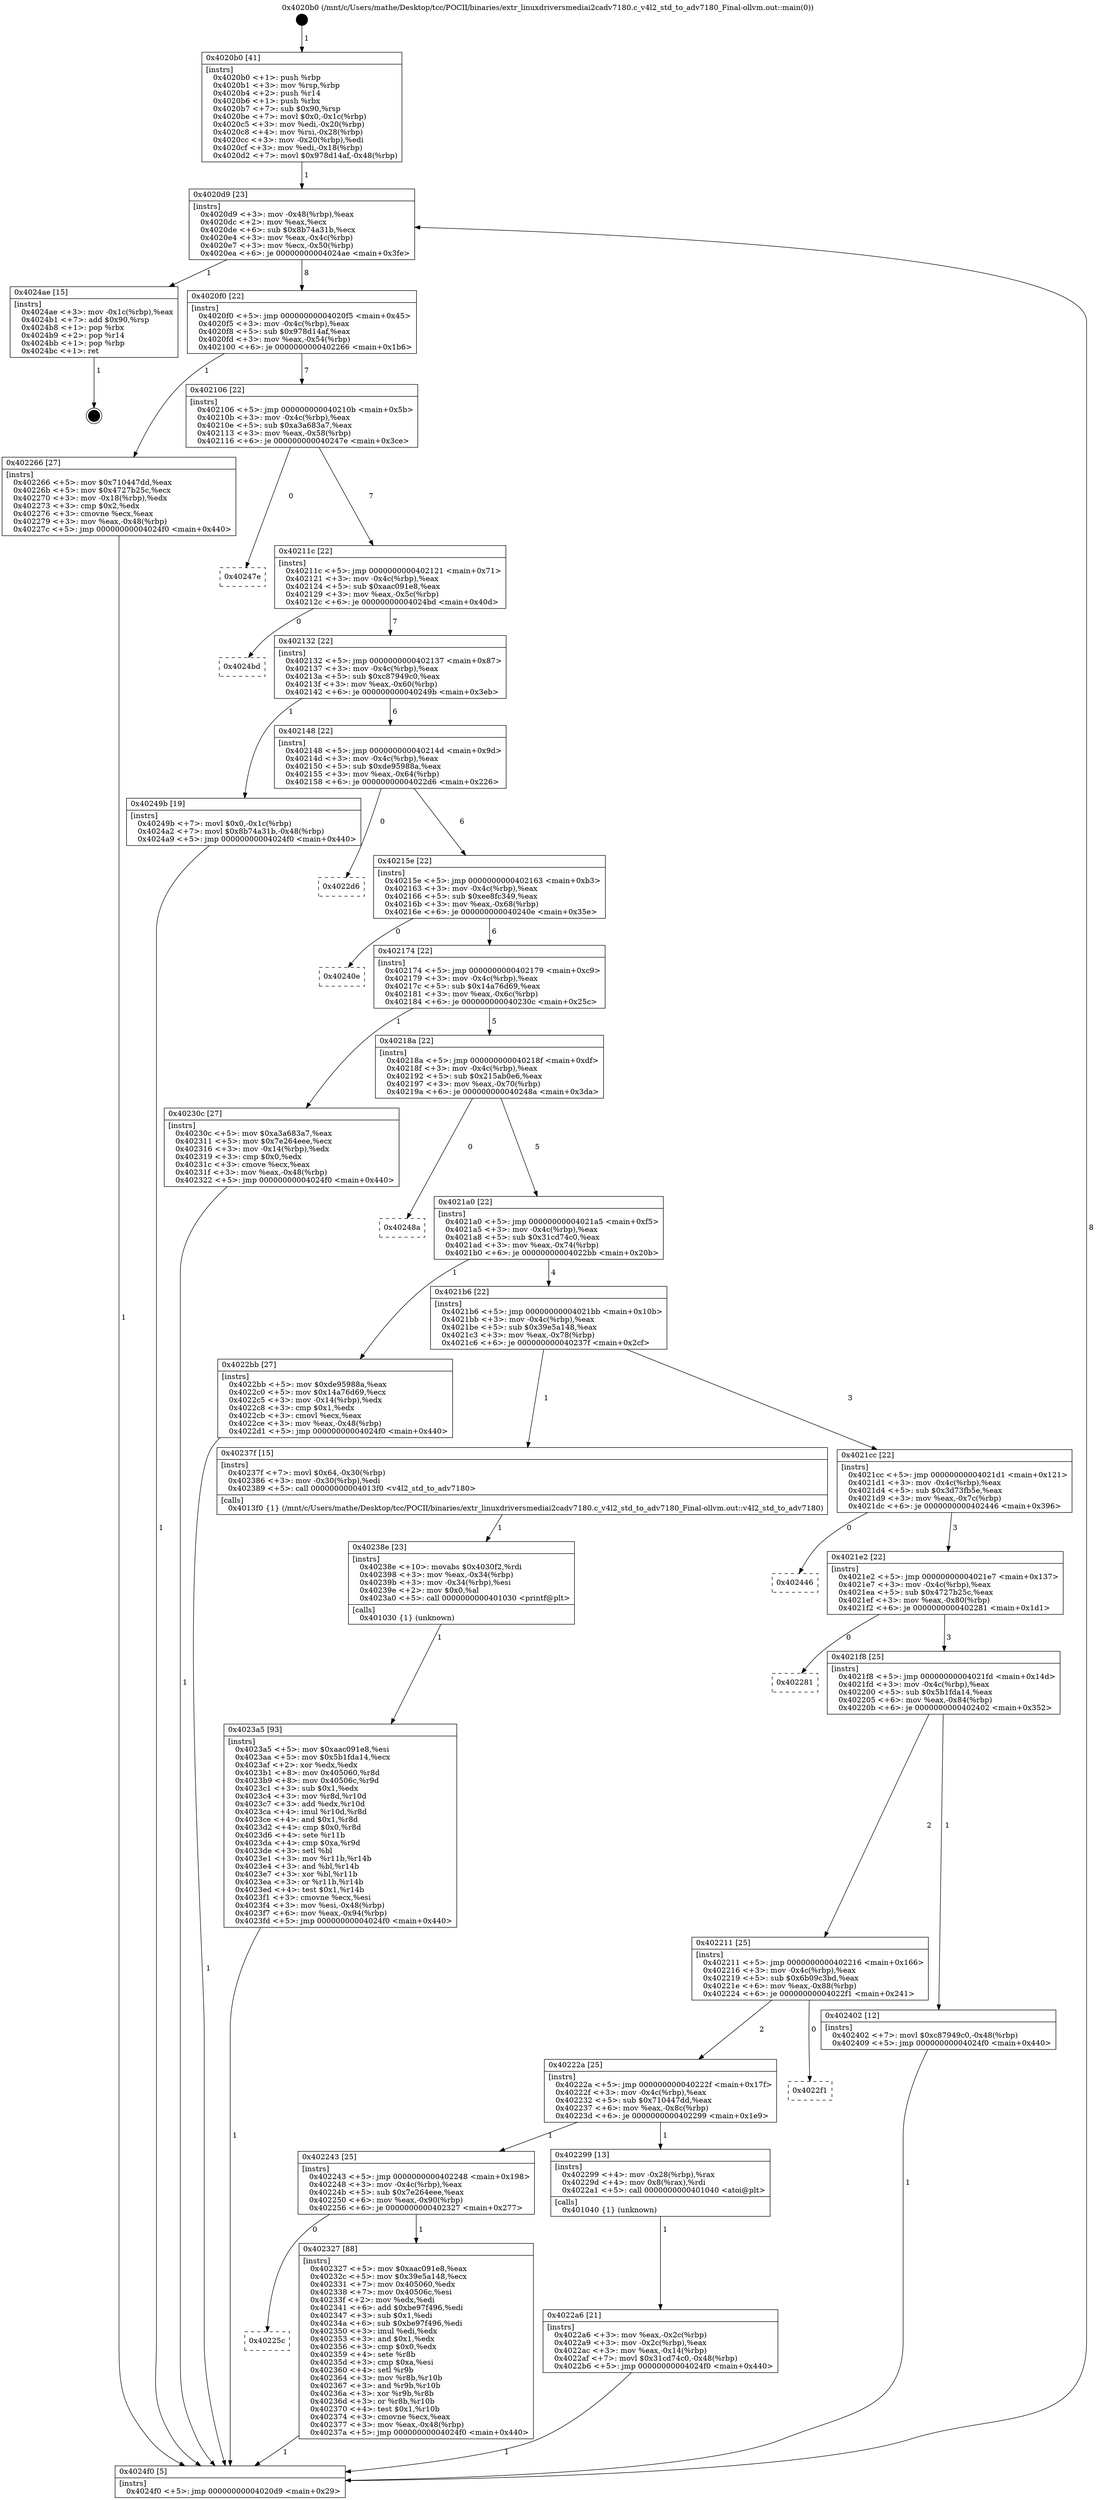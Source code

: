digraph "0x4020b0" {
  label = "0x4020b0 (/mnt/c/Users/mathe/Desktop/tcc/POCII/binaries/extr_linuxdriversmediai2cadv7180.c_v4l2_std_to_adv7180_Final-ollvm.out::main(0))"
  labelloc = "t"
  node[shape=record]

  Entry [label="",width=0.3,height=0.3,shape=circle,fillcolor=black,style=filled]
  "0x4020d9" [label="{
     0x4020d9 [23]\l
     | [instrs]\l
     &nbsp;&nbsp;0x4020d9 \<+3\>: mov -0x48(%rbp),%eax\l
     &nbsp;&nbsp;0x4020dc \<+2\>: mov %eax,%ecx\l
     &nbsp;&nbsp;0x4020de \<+6\>: sub $0x8b74a31b,%ecx\l
     &nbsp;&nbsp;0x4020e4 \<+3\>: mov %eax,-0x4c(%rbp)\l
     &nbsp;&nbsp;0x4020e7 \<+3\>: mov %ecx,-0x50(%rbp)\l
     &nbsp;&nbsp;0x4020ea \<+6\>: je 00000000004024ae \<main+0x3fe\>\l
  }"]
  "0x4024ae" [label="{
     0x4024ae [15]\l
     | [instrs]\l
     &nbsp;&nbsp;0x4024ae \<+3\>: mov -0x1c(%rbp),%eax\l
     &nbsp;&nbsp;0x4024b1 \<+7\>: add $0x90,%rsp\l
     &nbsp;&nbsp;0x4024b8 \<+1\>: pop %rbx\l
     &nbsp;&nbsp;0x4024b9 \<+2\>: pop %r14\l
     &nbsp;&nbsp;0x4024bb \<+1\>: pop %rbp\l
     &nbsp;&nbsp;0x4024bc \<+1\>: ret\l
  }"]
  "0x4020f0" [label="{
     0x4020f0 [22]\l
     | [instrs]\l
     &nbsp;&nbsp;0x4020f0 \<+5\>: jmp 00000000004020f5 \<main+0x45\>\l
     &nbsp;&nbsp;0x4020f5 \<+3\>: mov -0x4c(%rbp),%eax\l
     &nbsp;&nbsp;0x4020f8 \<+5\>: sub $0x978d14af,%eax\l
     &nbsp;&nbsp;0x4020fd \<+3\>: mov %eax,-0x54(%rbp)\l
     &nbsp;&nbsp;0x402100 \<+6\>: je 0000000000402266 \<main+0x1b6\>\l
  }"]
  Exit [label="",width=0.3,height=0.3,shape=circle,fillcolor=black,style=filled,peripheries=2]
  "0x402266" [label="{
     0x402266 [27]\l
     | [instrs]\l
     &nbsp;&nbsp;0x402266 \<+5\>: mov $0x710447dd,%eax\l
     &nbsp;&nbsp;0x40226b \<+5\>: mov $0x4727b25c,%ecx\l
     &nbsp;&nbsp;0x402270 \<+3\>: mov -0x18(%rbp),%edx\l
     &nbsp;&nbsp;0x402273 \<+3\>: cmp $0x2,%edx\l
     &nbsp;&nbsp;0x402276 \<+3\>: cmovne %ecx,%eax\l
     &nbsp;&nbsp;0x402279 \<+3\>: mov %eax,-0x48(%rbp)\l
     &nbsp;&nbsp;0x40227c \<+5\>: jmp 00000000004024f0 \<main+0x440\>\l
  }"]
  "0x402106" [label="{
     0x402106 [22]\l
     | [instrs]\l
     &nbsp;&nbsp;0x402106 \<+5\>: jmp 000000000040210b \<main+0x5b\>\l
     &nbsp;&nbsp;0x40210b \<+3\>: mov -0x4c(%rbp),%eax\l
     &nbsp;&nbsp;0x40210e \<+5\>: sub $0xa3a683a7,%eax\l
     &nbsp;&nbsp;0x402113 \<+3\>: mov %eax,-0x58(%rbp)\l
     &nbsp;&nbsp;0x402116 \<+6\>: je 000000000040247e \<main+0x3ce\>\l
  }"]
  "0x4024f0" [label="{
     0x4024f0 [5]\l
     | [instrs]\l
     &nbsp;&nbsp;0x4024f0 \<+5\>: jmp 00000000004020d9 \<main+0x29\>\l
  }"]
  "0x4020b0" [label="{
     0x4020b0 [41]\l
     | [instrs]\l
     &nbsp;&nbsp;0x4020b0 \<+1\>: push %rbp\l
     &nbsp;&nbsp;0x4020b1 \<+3\>: mov %rsp,%rbp\l
     &nbsp;&nbsp;0x4020b4 \<+2\>: push %r14\l
     &nbsp;&nbsp;0x4020b6 \<+1\>: push %rbx\l
     &nbsp;&nbsp;0x4020b7 \<+7\>: sub $0x90,%rsp\l
     &nbsp;&nbsp;0x4020be \<+7\>: movl $0x0,-0x1c(%rbp)\l
     &nbsp;&nbsp;0x4020c5 \<+3\>: mov %edi,-0x20(%rbp)\l
     &nbsp;&nbsp;0x4020c8 \<+4\>: mov %rsi,-0x28(%rbp)\l
     &nbsp;&nbsp;0x4020cc \<+3\>: mov -0x20(%rbp),%edi\l
     &nbsp;&nbsp;0x4020cf \<+3\>: mov %edi,-0x18(%rbp)\l
     &nbsp;&nbsp;0x4020d2 \<+7\>: movl $0x978d14af,-0x48(%rbp)\l
  }"]
  "0x4023a5" [label="{
     0x4023a5 [93]\l
     | [instrs]\l
     &nbsp;&nbsp;0x4023a5 \<+5\>: mov $0xaac091e8,%esi\l
     &nbsp;&nbsp;0x4023aa \<+5\>: mov $0x5b1fda14,%ecx\l
     &nbsp;&nbsp;0x4023af \<+2\>: xor %edx,%edx\l
     &nbsp;&nbsp;0x4023b1 \<+8\>: mov 0x405060,%r8d\l
     &nbsp;&nbsp;0x4023b9 \<+8\>: mov 0x40506c,%r9d\l
     &nbsp;&nbsp;0x4023c1 \<+3\>: sub $0x1,%edx\l
     &nbsp;&nbsp;0x4023c4 \<+3\>: mov %r8d,%r10d\l
     &nbsp;&nbsp;0x4023c7 \<+3\>: add %edx,%r10d\l
     &nbsp;&nbsp;0x4023ca \<+4\>: imul %r10d,%r8d\l
     &nbsp;&nbsp;0x4023ce \<+4\>: and $0x1,%r8d\l
     &nbsp;&nbsp;0x4023d2 \<+4\>: cmp $0x0,%r8d\l
     &nbsp;&nbsp;0x4023d6 \<+4\>: sete %r11b\l
     &nbsp;&nbsp;0x4023da \<+4\>: cmp $0xa,%r9d\l
     &nbsp;&nbsp;0x4023de \<+3\>: setl %bl\l
     &nbsp;&nbsp;0x4023e1 \<+3\>: mov %r11b,%r14b\l
     &nbsp;&nbsp;0x4023e4 \<+3\>: and %bl,%r14b\l
     &nbsp;&nbsp;0x4023e7 \<+3\>: xor %bl,%r11b\l
     &nbsp;&nbsp;0x4023ea \<+3\>: or %r11b,%r14b\l
     &nbsp;&nbsp;0x4023ed \<+4\>: test $0x1,%r14b\l
     &nbsp;&nbsp;0x4023f1 \<+3\>: cmovne %ecx,%esi\l
     &nbsp;&nbsp;0x4023f4 \<+3\>: mov %esi,-0x48(%rbp)\l
     &nbsp;&nbsp;0x4023f7 \<+6\>: mov %eax,-0x94(%rbp)\l
     &nbsp;&nbsp;0x4023fd \<+5\>: jmp 00000000004024f0 \<main+0x440\>\l
  }"]
  "0x40247e" [label="{
     0x40247e\l
  }", style=dashed]
  "0x40211c" [label="{
     0x40211c [22]\l
     | [instrs]\l
     &nbsp;&nbsp;0x40211c \<+5\>: jmp 0000000000402121 \<main+0x71\>\l
     &nbsp;&nbsp;0x402121 \<+3\>: mov -0x4c(%rbp),%eax\l
     &nbsp;&nbsp;0x402124 \<+5\>: sub $0xaac091e8,%eax\l
     &nbsp;&nbsp;0x402129 \<+3\>: mov %eax,-0x5c(%rbp)\l
     &nbsp;&nbsp;0x40212c \<+6\>: je 00000000004024bd \<main+0x40d\>\l
  }"]
  "0x40238e" [label="{
     0x40238e [23]\l
     | [instrs]\l
     &nbsp;&nbsp;0x40238e \<+10\>: movabs $0x4030f2,%rdi\l
     &nbsp;&nbsp;0x402398 \<+3\>: mov %eax,-0x34(%rbp)\l
     &nbsp;&nbsp;0x40239b \<+3\>: mov -0x34(%rbp),%esi\l
     &nbsp;&nbsp;0x40239e \<+2\>: mov $0x0,%al\l
     &nbsp;&nbsp;0x4023a0 \<+5\>: call 0000000000401030 \<printf@plt\>\l
     | [calls]\l
     &nbsp;&nbsp;0x401030 \{1\} (unknown)\l
  }"]
  "0x4024bd" [label="{
     0x4024bd\l
  }", style=dashed]
  "0x402132" [label="{
     0x402132 [22]\l
     | [instrs]\l
     &nbsp;&nbsp;0x402132 \<+5\>: jmp 0000000000402137 \<main+0x87\>\l
     &nbsp;&nbsp;0x402137 \<+3\>: mov -0x4c(%rbp),%eax\l
     &nbsp;&nbsp;0x40213a \<+5\>: sub $0xc87949c0,%eax\l
     &nbsp;&nbsp;0x40213f \<+3\>: mov %eax,-0x60(%rbp)\l
     &nbsp;&nbsp;0x402142 \<+6\>: je 000000000040249b \<main+0x3eb\>\l
  }"]
  "0x40225c" [label="{
     0x40225c\l
  }", style=dashed]
  "0x40249b" [label="{
     0x40249b [19]\l
     | [instrs]\l
     &nbsp;&nbsp;0x40249b \<+7\>: movl $0x0,-0x1c(%rbp)\l
     &nbsp;&nbsp;0x4024a2 \<+7\>: movl $0x8b74a31b,-0x48(%rbp)\l
     &nbsp;&nbsp;0x4024a9 \<+5\>: jmp 00000000004024f0 \<main+0x440\>\l
  }"]
  "0x402148" [label="{
     0x402148 [22]\l
     | [instrs]\l
     &nbsp;&nbsp;0x402148 \<+5\>: jmp 000000000040214d \<main+0x9d\>\l
     &nbsp;&nbsp;0x40214d \<+3\>: mov -0x4c(%rbp),%eax\l
     &nbsp;&nbsp;0x402150 \<+5\>: sub $0xde95988a,%eax\l
     &nbsp;&nbsp;0x402155 \<+3\>: mov %eax,-0x64(%rbp)\l
     &nbsp;&nbsp;0x402158 \<+6\>: je 00000000004022d6 \<main+0x226\>\l
  }"]
  "0x402327" [label="{
     0x402327 [88]\l
     | [instrs]\l
     &nbsp;&nbsp;0x402327 \<+5\>: mov $0xaac091e8,%eax\l
     &nbsp;&nbsp;0x40232c \<+5\>: mov $0x39e5a148,%ecx\l
     &nbsp;&nbsp;0x402331 \<+7\>: mov 0x405060,%edx\l
     &nbsp;&nbsp;0x402338 \<+7\>: mov 0x40506c,%esi\l
     &nbsp;&nbsp;0x40233f \<+2\>: mov %edx,%edi\l
     &nbsp;&nbsp;0x402341 \<+6\>: add $0xbe97f496,%edi\l
     &nbsp;&nbsp;0x402347 \<+3\>: sub $0x1,%edi\l
     &nbsp;&nbsp;0x40234a \<+6\>: sub $0xbe97f496,%edi\l
     &nbsp;&nbsp;0x402350 \<+3\>: imul %edi,%edx\l
     &nbsp;&nbsp;0x402353 \<+3\>: and $0x1,%edx\l
     &nbsp;&nbsp;0x402356 \<+3\>: cmp $0x0,%edx\l
     &nbsp;&nbsp;0x402359 \<+4\>: sete %r8b\l
     &nbsp;&nbsp;0x40235d \<+3\>: cmp $0xa,%esi\l
     &nbsp;&nbsp;0x402360 \<+4\>: setl %r9b\l
     &nbsp;&nbsp;0x402364 \<+3\>: mov %r8b,%r10b\l
     &nbsp;&nbsp;0x402367 \<+3\>: and %r9b,%r10b\l
     &nbsp;&nbsp;0x40236a \<+3\>: xor %r9b,%r8b\l
     &nbsp;&nbsp;0x40236d \<+3\>: or %r8b,%r10b\l
     &nbsp;&nbsp;0x402370 \<+4\>: test $0x1,%r10b\l
     &nbsp;&nbsp;0x402374 \<+3\>: cmovne %ecx,%eax\l
     &nbsp;&nbsp;0x402377 \<+3\>: mov %eax,-0x48(%rbp)\l
     &nbsp;&nbsp;0x40237a \<+5\>: jmp 00000000004024f0 \<main+0x440\>\l
  }"]
  "0x4022d6" [label="{
     0x4022d6\l
  }", style=dashed]
  "0x40215e" [label="{
     0x40215e [22]\l
     | [instrs]\l
     &nbsp;&nbsp;0x40215e \<+5\>: jmp 0000000000402163 \<main+0xb3\>\l
     &nbsp;&nbsp;0x402163 \<+3\>: mov -0x4c(%rbp),%eax\l
     &nbsp;&nbsp;0x402166 \<+5\>: sub $0xee8fc349,%eax\l
     &nbsp;&nbsp;0x40216b \<+3\>: mov %eax,-0x68(%rbp)\l
     &nbsp;&nbsp;0x40216e \<+6\>: je 000000000040240e \<main+0x35e\>\l
  }"]
  "0x4022a6" [label="{
     0x4022a6 [21]\l
     | [instrs]\l
     &nbsp;&nbsp;0x4022a6 \<+3\>: mov %eax,-0x2c(%rbp)\l
     &nbsp;&nbsp;0x4022a9 \<+3\>: mov -0x2c(%rbp),%eax\l
     &nbsp;&nbsp;0x4022ac \<+3\>: mov %eax,-0x14(%rbp)\l
     &nbsp;&nbsp;0x4022af \<+7\>: movl $0x31cd74c0,-0x48(%rbp)\l
     &nbsp;&nbsp;0x4022b6 \<+5\>: jmp 00000000004024f0 \<main+0x440\>\l
  }"]
  "0x40240e" [label="{
     0x40240e\l
  }", style=dashed]
  "0x402174" [label="{
     0x402174 [22]\l
     | [instrs]\l
     &nbsp;&nbsp;0x402174 \<+5\>: jmp 0000000000402179 \<main+0xc9\>\l
     &nbsp;&nbsp;0x402179 \<+3\>: mov -0x4c(%rbp),%eax\l
     &nbsp;&nbsp;0x40217c \<+5\>: sub $0x14a76d69,%eax\l
     &nbsp;&nbsp;0x402181 \<+3\>: mov %eax,-0x6c(%rbp)\l
     &nbsp;&nbsp;0x402184 \<+6\>: je 000000000040230c \<main+0x25c\>\l
  }"]
  "0x402243" [label="{
     0x402243 [25]\l
     | [instrs]\l
     &nbsp;&nbsp;0x402243 \<+5\>: jmp 0000000000402248 \<main+0x198\>\l
     &nbsp;&nbsp;0x402248 \<+3\>: mov -0x4c(%rbp),%eax\l
     &nbsp;&nbsp;0x40224b \<+5\>: sub $0x7e264eee,%eax\l
     &nbsp;&nbsp;0x402250 \<+6\>: mov %eax,-0x90(%rbp)\l
     &nbsp;&nbsp;0x402256 \<+6\>: je 0000000000402327 \<main+0x277\>\l
  }"]
  "0x40230c" [label="{
     0x40230c [27]\l
     | [instrs]\l
     &nbsp;&nbsp;0x40230c \<+5\>: mov $0xa3a683a7,%eax\l
     &nbsp;&nbsp;0x402311 \<+5\>: mov $0x7e264eee,%ecx\l
     &nbsp;&nbsp;0x402316 \<+3\>: mov -0x14(%rbp),%edx\l
     &nbsp;&nbsp;0x402319 \<+3\>: cmp $0x0,%edx\l
     &nbsp;&nbsp;0x40231c \<+3\>: cmove %ecx,%eax\l
     &nbsp;&nbsp;0x40231f \<+3\>: mov %eax,-0x48(%rbp)\l
     &nbsp;&nbsp;0x402322 \<+5\>: jmp 00000000004024f0 \<main+0x440\>\l
  }"]
  "0x40218a" [label="{
     0x40218a [22]\l
     | [instrs]\l
     &nbsp;&nbsp;0x40218a \<+5\>: jmp 000000000040218f \<main+0xdf\>\l
     &nbsp;&nbsp;0x40218f \<+3\>: mov -0x4c(%rbp),%eax\l
     &nbsp;&nbsp;0x402192 \<+5\>: sub $0x215ab0e6,%eax\l
     &nbsp;&nbsp;0x402197 \<+3\>: mov %eax,-0x70(%rbp)\l
     &nbsp;&nbsp;0x40219a \<+6\>: je 000000000040248a \<main+0x3da\>\l
  }"]
  "0x402299" [label="{
     0x402299 [13]\l
     | [instrs]\l
     &nbsp;&nbsp;0x402299 \<+4\>: mov -0x28(%rbp),%rax\l
     &nbsp;&nbsp;0x40229d \<+4\>: mov 0x8(%rax),%rdi\l
     &nbsp;&nbsp;0x4022a1 \<+5\>: call 0000000000401040 \<atoi@plt\>\l
     | [calls]\l
     &nbsp;&nbsp;0x401040 \{1\} (unknown)\l
  }"]
  "0x40248a" [label="{
     0x40248a\l
  }", style=dashed]
  "0x4021a0" [label="{
     0x4021a0 [22]\l
     | [instrs]\l
     &nbsp;&nbsp;0x4021a0 \<+5\>: jmp 00000000004021a5 \<main+0xf5\>\l
     &nbsp;&nbsp;0x4021a5 \<+3\>: mov -0x4c(%rbp),%eax\l
     &nbsp;&nbsp;0x4021a8 \<+5\>: sub $0x31cd74c0,%eax\l
     &nbsp;&nbsp;0x4021ad \<+3\>: mov %eax,-0x74(%rbp)\l
     &nbsp;&nbsp;0x4021b0 \<+6\>: je 00000000004022bb \<main+0x20b\>\l
  }"]
  "0x40222a" [label="{
     0x40222a [25]\l
     | [instrs]\l
     &nbsp;&nbsp;0x40222a \<+5\>: jmp 000000000040222f \<main+0x17f\>\l
     &nbsp;&nbsp;0x40222f \<+3\>: mov -0x4c(%rbp),%eax\l
     &nbsp;&nbsp;0x402232 \<+5\>: sub $0x710447dd,%eax\l
     &nbsp;&nbsp;0x402237 \<+6\>: mov %eax,-0x8c(%rbp)\l
     &nbsp;&nbsp;0x40223d \<+6\>: je 0000000000402299 \<main+0x1e9\>\l
  }"]
  "0x4022bb" [label="{
     0x4022bb [27]\l
     | [instrs]\l
     &nbsp;&nbsp;0x4022bb \<+5\>: mov $0xde95988a,%eax\l
     &nbsp;&nbsp;0x4022c0 \<+5\>: mov $0x14a76d69,%ecx\l
     &nbsp;&nbsp;0x4022c5 \<+3\>: mov -0x14(%rbp),%edx\l
     &nbsp;&nbsp;0x4022c8 \<+3\>: cmp $0x1,%edx\l
     &nbsp;&nbsp;0x4022cb \<+3\>: cmovl %ecx,%eax\l
     &nbsp;&nbsp;0x4022ce \<+3\>: mov %eax,-0x48(%rbp)\l
     &nbsp;&nbsp;0x4022d1 \<+5\>: jmp 00000000004024f0 \<main+0x440\>\l
  }"]
  "0x4021b6" [label="{
     0x4021b6 [22]\l
     | [instrs]\l
     &nbsp;&nbsp;0x4021b6 \<+5\>: jmp 00000000004021bb \<main+0x10b\>\l
     &nbsp;&nbsp;0x4021bb \<+3\>: mov -0x4c(%rbp),%eax\l
     &nbsp;&nbsp;0x4021be \<+5\>: sub $0x39e5a148,%eax\l
     &nbsp;&nbsp;0x4021c3 \<+3\>: mov %eax,-0x78(%rbp)\l
     &nbsp;&nbsp;0x4021c6 \<+6\>: je 000000000040237f \<main+0x2cf\>\l
  }"]
  "0x4022f1" [label="{
     0x4022f1\l
  }", style=dashed]
  "0x40237f" [label="{
     0x40237f [15]\l
     | [instrs]\l
     &nbsp;&nbsp;0x40237f \<+7\>: movl $0x64,-0x30(%rbp)\l
     &nbsp;&nbsp;0x402386 \<+3\>: mov -0x30(%rbp),%edi\l
     &nbsp;&nbsp;0x402389 \<+5\>: call 00000000004013f0 \<v4l2_std_to_adv7180\>\l
     | [calls]\l
     &nbsp;&nbsp;0x4013f0 \{1\} (/mnt/c/Users/mathe/Desktop/tcc/POCII/binaries/extr_linuxdriversmediai2cadv7180.c_v4l2_std_to_adv7180_Final-ollvm.out::v4l2_std_to_adv7180)\l
  }"]
  "0x4021cc" [label="{
     0x4021cc [22]\l
     | [instrs]\l
     &nbsp;&nbsp;0x4021cc \<+5\>: jmp 00000000004021d1 \<main+0x121\>\l
     &nbsp;&nbsp;0x4021d1 \<+3\>: mov -0x4c(%rbp),%eax\l
     &nbsp;&nbsp;0x4021d4 \<+5\>: sub $0x3d73fb5e,%eax\l
     &nbsp;&nbsp;0x4021d9 \<+3\>: mov %eax,-0x7c(%rbp)\l
     &nbsp;&nbsp;0x4021dc \<+6\>: je 0000000000402446 \<main+0x396\>\l
  }"]
  "0x402211" [label="{
     0x402211 [25]\l
     | [instrs]\l
     &nbsp;&nbsp;0x402211 \<+5\>: jmp 0000000000402216 \<main+0x166\>\l
     &nbsp;&nbsp;0x402216 \<+3\>: mov -0x4c(%rbp),%eax\l
     &nbsp;&nbsp;0x402219 \<+5\>: sub $0x6b09c3bd,%eax\l
     &nbsp;&nbsp;0x40221e \<+6\>: mov %eax,-0x88(%rbp)\l
     &nbsp;&nbsp;0x402224 \<+6\>: je 00000000004022f1 \<main+0x241\>\l
  }"]
  "0x402446" [label="{
     0x402446\l
  }", style=dashed]
  "0x4021e2" [label="{
     0x4021e2 [22]\l
     | [instrs]\l
     &nbsp;&nbsp;0x4021e2 \<+5\>: jmp 00000000004021e7 \<main+0x137\>\l
     &nbsp;&nbsp;0x4021e7 \<+3\>: mov -0x4c(%rbp),%eax\l
     &nbsp;&nbsp;0x4021ea \<+5\>: sub $0x4727b25c,%eax\l
     &nbsp;&nbsp;0x4021ef \<+3\>: mov %eax,-0x80(%rbp)\l
     &nbsp;&nbsp;0x4021f2 \<+6\>: je 0000000000402281 \<main+0x1d1\>\l
  }"]
  "0x402402" [label="{
     0x402402 [12]\l
     | [instrs]\l
     &nbsp;&nbsp;0x402402 \<+7\>: movl $0xc87949c0,-0x48(%rbp)\l
     &nbsp;&nbsp;0x402409 \<+5\>: jmp 00000000004024f0 \<main+0x440\>\l
  }"]
  "0x402281" [label="{
     0x402281\l
  }", style=dashed]
  "0x4021f8" [label="{
     0x4021f8 [25]\l
     | [instrs]\l
     &nbsp;&nbsp;0x4021f8 \<+5\>: jmp 00000000004021fd \<main+0x14d\>\l
     &nbsp;&nbsp;0x4021fd \<+3\>: mov -0x4c(%rbp),%eax\l
     &nbsp;&nbsp;0x402200 \<+5\>: sub $0x5b1fda14,%eax\l
     &nbsp;&nbsp;0x402205 \<+6\>: mov %eax,-0x84(%rbp)\l
     &nbsp;&nbsp;0x40220b \<+6\>: je 0000000000402402 \<main+0x352\>\l
  }"]
  Entry -> "0x4020b0" [label=" 1"]
  "0x4020d9" -> "0x4024ae" [label=" 1"]
  "0x4020d9" -> "0x4020f0" [label=" 8"]
  "0x4024ae" -> Exit [label=" 1"]
  "0x4020f0" -> "0x402266" [label=" 1"]
  "0x4020f0" -> "0x402106" [label=" 7"]
  "0x402266" -> "0x4024f0" [label=" 1"]
  "0x4020b0" -> "0x4020d9" [label=" 1"]
  "0x4024f0" -> "0x4020d9" [label=" 8"]
  "0x40249b" -> "0x4024f0" [label=" 1"]
  "0x402106" -> "0x40247e" [label=" 0"]
  "0x402106" -> "0x40211c" [label=" 7"]
  "0x402402" -> "0x4024f0" [label=" 1"]
  "0x40211c" -> "0x4024bd" [label=" 0"]
  "0x40211c" -> "0x402132" [label=" 7"]
  "0x4023a5" -> "0x4024f0" [label=" 1"]
  "0x402132" -> "0x40249b" [label=" 1"]
  "0x402132" -> "0x402148" [label=" 6"]
  "0x40238e" -> "0x4023a5" [label=" 1"]
  "0x402148" -> "0x4022d6" [label=" 0"]
  "0x402148" -> "0x40215e" [label=" 6"]
  "0x40237f" -> "0x40238e" [label=" 1"]
  "0x40215e" -> "0x40240e" [label=" 0"]
  "0x40215e" -> "0x402174" [label=" 6"]
  "0x402243" -> "0x40225c" [label=" 0"]
  "0x402174" -> "0x40230c" [label=" 1"]
  "0x402174" -> "0x40218a" [label=" 5"]
  "0x402243" -> "0x402327" [label=" 1"]
  "0x40218a" -> "0x40248a" [label=" 0"]
  "0x40218a" -> "0x4021a0" [label=" 5"]
  "0x402327" -> "0x4024f0" [label=" 1"]
  "0x4021a0" -> "0x4022bb" [label=" 1"]
  "0x4021a0" -> "0x4021b6" [label=" 4"]
  "0x4022bb" -> "0x4024f0" [label=" 1"]
  "0x4021b6" -> "0x40237f" [label=" 1"]
  "0x4021b6" -> "0x4021cc" [label=" 3"]
  "0x4022a6" -> "0x4024f0" [label=" 1"]
  "0x4021cc" -> "0x402446" [label=" 0"]
  "0x4021cc" -> "0x4021e2" [label=" 3"]
  "0x40222a" -> "0x402243" [label=" 1"]
  "0x4021e2" -> "0x402281" [label=" 0"]
  "0x4021e2" -> "0x4021f8" [label=" 3"]
  "0x40222a" -> "0x402299" [label=" 1"]
  "0x4021f8" -> "0x402402" [label=" 1"]
  "0x4021f8" -> "0x402211" [label=" 2"]
  "0x402299" -> "0x4022a6" [label=" 1"]
  "0x402211" -> "0x4022f1" [label=" 0"]
  "0x402211" -> "0x40222a" [label=" 2"]
  "0x40230c" -> "0x4024f0" [label=" 1"]
}

